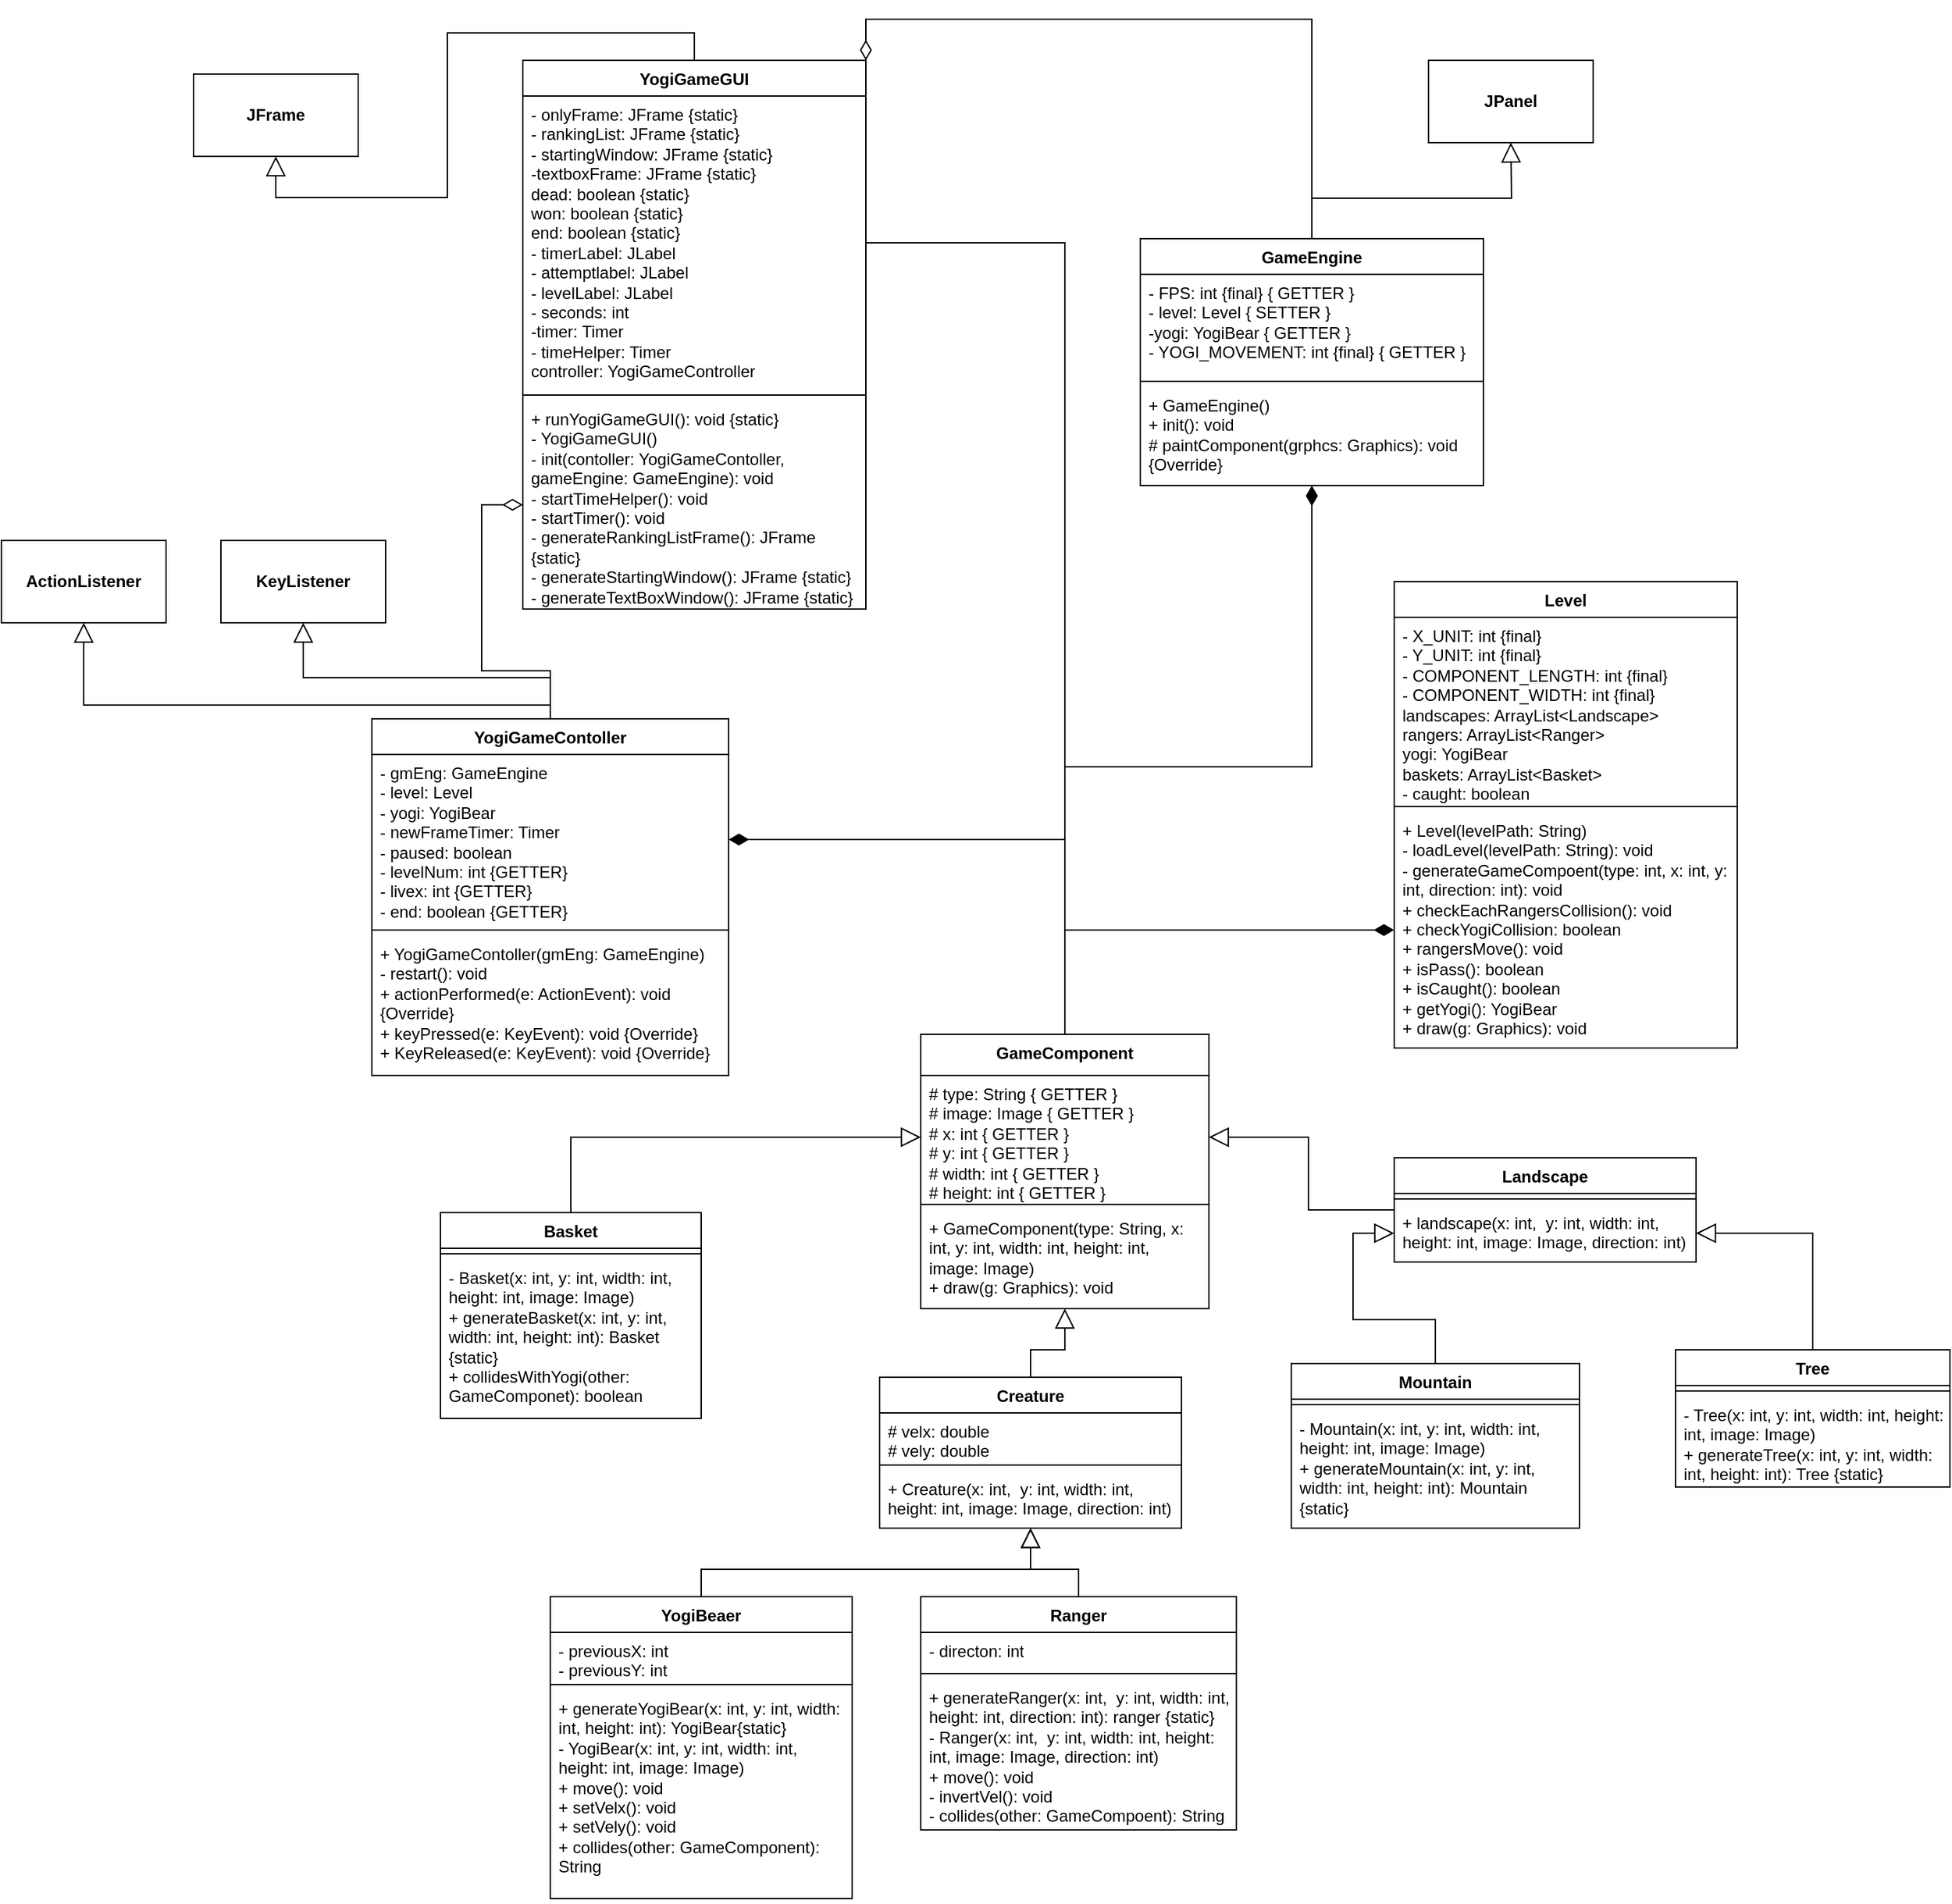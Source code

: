 <mxfile version="25.0.3">
  <diagram name="Page-1" id="V1T5ub4eXaLLm83vhyxi">
    <mxGraphModel dx="2870" dy="3608" grid="1" gridSize="10" guides="1" tooltips="1" connect="1" arrows="1" fold="1" page="1" pageScale="1" pageWidth="850" pageHeight="1100" math="0" shadow="0">
      <root>
        <mxCell id="0" />
        <mxCell id="1" parent="0" />
        <mxCell id="JW1Y3XpuhCUsItWBqjoq-34" style="edgeStyle=orthogonalEdgeStyle;rounded=0;orthogonalLoop=1;jettySize=auto;html=1;exitX=0.5;exitY=0;exitDx=0;exitDy=0;endArrow=block;endFill=0;endSize=12;" parent="1" source="gm6i85_HgCSPow5HQ9hL-7" target="JW1Y3XpuhCUsItWBqjoq-13" edge="1">
          <mxGeometry relative="1" as="geometry">
            <mxPoint x="410" y="-90" as="sourcePoint" />
          </mxGeometry>
        </mxCell>
        <mxCell id="JW1Y3XpuhCUsItWBqjoq-33" style="edgeStyle=orthogonalEdgeStyle;rounded=0;orthogonalLoop=1;jettySize=auto;html=1;exitX=0.5;exitY=0;exitDx=0;exitDy=0;endArrow=block;endFill=0;endSize=12;entryX=0.5;entryY=1;entryDx=0;entryDy=0;" parent="1" source="gm6i85_HgCSPow5HQ9hL-2" target="gm6i85_HgCSPow5HQ9hL-7" edge="1">
          <mxGeometry relative="1" as="geometry">
            <mxPoint x="240" y="100" as="sourcePoint" />
            <mxPoint x="410" y="34" as="targetPoint" />
          </mxGeometry>
        </mxCell>
        <mxCell id="JW1Y3XpuhCUsItWBqjoq-37" style="edgeStyle=orthogonalEdgeStyle;rounded=0;orthogonalLoop=1;jettySize=auto;html=1;exitX=0.5;exitY=0;exitDx=0;exitDy=0;entryX=0;entryY=0.5;entryDx=0;entryDy=0;endArrow=block;endFill=0;endSize=12;" parent="1" source="JW1Y3XpuhCUsItWBqjoq-5" target="JW1Y3XpuhCUsItWBqjoq-14" edge="1">
          <mxGeometry relative="1" as="geometry" />
        </mxCell>
        <mxCell id="JW1Y3XpuhCUsItWBqjoq-5" value="Basket" style="swimlane;fontStyle=1;align=center;verticalAlign=top;childLayout=stackLayout;horizontal=1;startSize=26;horizontalStack=0;resizeParent=1;resizeParentMax=0;resizeLast=0;collapsible=1;marginBottom=0;whiteSpace=wrap;html=1;" parent="1" vertex="1">
          <mxGeometry x="-30" y="-300" width="190" height="150" as="geometry" />
        </mxCell>
        <mxCell id="JW1Y3XpuhCUsItWBqjoq-7" value="" style="line;strokeWidth=1;fillColor=none;align=left;verticalAlign=middle;spacingTop=-1;spacingLeft=3;spacingRight=3;rotatable=0;labelPosition=right;points=[];portConstraint=eastwest;strokeColor=inherit;" parent="JW1Y3XpuhCUsItWBqjoq-5" vertex="1">
          <mxGeometry y="26" width="190" height="8" as="geometry" />
        </mxCell>
        <mxCell id="JW1Y3XpuhCUsItWBqjoq-8" value="- Basket(x: int, y: int, width: int, height: int, image: Image)&lt;div&gt;+ generateBasket(&lt;span style=&quot;background-color: initial;&quot;&gt;x: int, y: int, width: int, height: int&lt;/span&gt;&lt;span style=&quot;background-color: initial;&quot;&gt;): Basket {static}&lt;/span&gt;&lt;/div&gt;&lt;div&gt;&lt;span style=&quot;background-color: initial;&quot;&gt;+ collidesWithYogi(other: GameComponet): boolean&lt;/span&gt;&lt;/div&gt;" style="text;strokeColor=none;fillColor=none;align=left;verticalAlign=top;spacingLeft=4;spacingRight=4;overflow=hidden;rotatable=0;points=[[0,0.5],[1,0.5]];portConstraint=eastwest;whiteSpace=wrap;html=1;" parent="JW1Y3XpuhCUsItWBqjoq-5" vertex="1">
          <mxGeometry y="34" width="190" height="116" as="geometry" />
        </mxCell>
        <mxCell id="gm6i85_HgCSPow5HQ9hL-35" style="edgeStyle=orthogonalEdgeStyle;rounded=0;orthogonalLoop=1;jettySize=auto;html=1;exitX=0.5;exitY=0;exitDx=0;exitDy=0;entryX=0.5;entryY=1;entryDx=0;entryDy=0;endSize=12;endArrow=diamondThin;endFill=1;" edge="1" parent="1" source="JW1Y3XpuhCUsItWBqjoq-13" target="gm6i85_HgCSPow5HQ9hL-19">
          <mxGeometry relative="1" as="geometry" />
        </mxCell>
        <mxCell id="gm6i85_HgCSPow5HQ9hL-36" style="edgeStyle=orthogonalEdgeStyle;rounded=0;orthogonalLoop=1;jettySize=auto;html=1;exitX=0.5;exitY=0;exitDx=0;exitDy=0;entryX=0;entryY=0.5;entryDx=0;entryDy=0;endArrow=diamondThin;endFill=1;endSize=12;" edge="1" parent="1" source="JW1Y3XpuhCUsItWBqjoq-13" target="gm6i85_HgCSPow5HQ9hL-30">
          <mxGeometry relative="1" as="geometry" />
        </mxCell>
        <mxCell id="gm6i85_HgCSPow5HQ9hL-37" style="edgeStyle=orthogonalEdgeStyle;rounded=0;orthogonalLoop=1;jettySize=auto;html=1;endArrow=none;endFill=0;endSize=12;" edge="1" parent="1" source="JW1Y3XpuhCUsItWBqjoq-13" target="gm6i85_HgCSPow5HQ9hL-24">
          <mxGeometry relative="1" as="geometry" />
        </mxCell>
        <mxCell id="gm6i85_HgCSPow5HQ9hL-38" style="edgeStyle=orthogonalEdgeStyle;rounded=0;orthogonalLoop=1;jettySize=auto;html=1;entryX=1;entryY=0.5;entryDx=0;entryDy=0;endArrow=diamondThin;endFill=1;endSize=12;" edge="1" parent="1" source="JW1Y3XpuhCUsItWBqjoq-13" target="gm6i85_HgCSPow5HQ9hL-32">
          <mxGeometry relative="1" as="geometry" />
        </mxCell>
        <mxCell id="JW1Y3XpuhCUsItWBqjoq-13" value="&lt;div&gt;&lt;span style=&quot;background-color: initial;&quot;&gt;GameComponent&lt;/span&gt;&lt;/div&gt;" style="swimlane;fontStyle=1;align=center;verticalAlign=top;childLayout=stackLayout;horizontal=1;startSize=30;horizontalStack=0;resizeParent=1;resizeParentMax=0;resizeLast=0;collapsible=1;marginBottom=0;whiteSpace=wrap;html=1;" parent="1" vertex="1">
          <mxGeometry x="320" y="-430" width="210" height="200" as="geometry" />
        </mxCell>
        <mxCell id="JW1Y3XpuhCUsItWBqjoq-14" value="&lt;div&gt;&lt;span style=&quot;background-color: initial;&quot;&gt;# type: String { GETTER }&lt;/span&gt;&lt;/div&gt;&lt;div&gt;# image: Image { GETTER }&lt;/div&gt;&lt;div&gt;# x: int&amp;nbsp;&lt;span style=&quot;background-color: initial;&quot;&gt;{ GETTER }&lt;/span&gt;&lt;/div&gt;&lt;div&gt;# y: int&amp;nbsp;&lt;span style=&quot;background-color: initial;&quot;&gt;{ GETTER }&lt;/span&gt;&lt;/div&gt;&lt;div&gt;# width: int&amp;nbsp;&lt;span style=&quot;background-color: initial;&quot;&gt;{ GETTER }&lt;/span&gt;&lt;/div&gt;&lt;div&gt;# height: int&amp;nbsp;&lt;span style=&quot;background-color: initial;&quot;&gt;{ GETTER }&lt;/span&gt;&lt;/div&gt;" style="text;strokeColor=none;fillColor=none;align=left;verticalAlign=top;spacingLeft=4;spacingRight=4;overflow=hidden;rotatable=0;points=[[0,0.5],[1,0.5]];portConstraint=eastwest;whiteSpace=wrap;html=1;" parent="JW1Y3XpuhCUsItWBqjoq-13" vertex="1">
          <mxGeometry y="30" width="210" height="90" as="geometry" />
        </mxCell>
        <mxCell id="JW1Y3XpuhCUsItWBqjoq-15" value="" style="line;strokeWidth=1;fillColor=none;align=left;verticalAlign=middle;spacingTop=-1;spacingLeft=3;spacingRight=3;rotatable=0;labelPosition=right;points=[];portConstraint=eastwest;strokeColor=inherit;" parent="JW1Y3XpuhCUsItWBqjoq-13" vertex="1">
          <mxGeometry y="120" width="210" height="8" as="geometry" />
        </mxCell>
        <mxCell id="JW1Y3XpuhCUsItWBqjoq-16" value="&lt;div&gt;+ GameComponent(type: String, x: int, y: int, width: int, height: int, image: Image)&lt;/div&gt;&lt;div&gt;+ draw(g: Graphics): void&amp;nbsp;&lt;/div&gt;&lt;div&gt;&lt;br&gt;&lt;/div&gt;" style="text;strokeColor=none;fillColor=none;align=left;verticalAlign=top;spacingLeft=4;spacingRight=4;overflow=hidden;rotatable=0;points=[[0,0.5],[1,0.5]];portConstraint=eastwest;whiteSpace=wrap;html=1;" parent="JW1Y3XpuhCUsItWBqjoq-13" vertex="1">
          <mxGeometry y="128" width="210" height="72" as="geometry" />
        </mxCell>
        <mxCell id="JW1Y3XpuhCUsItWBqjoq-32" style="edgeStyle=orthogonalEdgeStyle;rounded=0;orthogonalLoop=1;jettySize=auto;html=1;exitX=0.5;exitY=0;exitDx=0;exitDy=0;endArrow=block;endFill=0;endSize=12;entryX=0.5;entryY=1;entryDx=0;entryDy=0;" parent="1" source="JW1Y3XpuhCUsItWBqjoq-17" target="gm6i85_HgCSPow5HQ9hL-7" edge="1">
          <mxGeometry relative="1" as="geometry">
            <mxPoint x="410" y="34" as="targetPoint" />
          </mxGeometry>
        </mxCell>
        <mxCell id="JW1Y3XpuhCUsItWBqjoq-17" value="Ranger" style="swimlane;fontStyle=1;align=center;verticalAlign=top;childLayout=stackLayout;horizontal=1;startSize=26;horizontalStack=0;resizeParent=1;resizeParentMax=0;resizeLast=0;collapsible=1;marginBottom=0;whiteSpace=wrap;html=1;" parent="1" vertex="1">
          <mxGeometry x="320" y="-20" width="230" height="170" as="geometry" />
        </mxCell>
        <mxCell id="JW1Y3XpuhCUsItWBqjoq-18" value="- directon: int" style="text;strokeColor=none;fillColor=none;align=left;verticalAlign=top;spacingLeft=4;spacingRight=4;overflow=hidden;rotatable=0;points=[[0,0.5],[1,0.5]];portConstraint=eastwest;whiteSpace=wrap;html=1;" parent="JW1Y3XpuhCUsItWBqjoq-17" vertex="1">
          <mxGeometry y="26" width="230" height="26" as="geometry" />
        </mxCell>
        <mxCell id="JW1Y3XpuhCUsItWBqjoq-19" value="" style="line;strokeWidth=1;fillColor=none;align=left;verticalAlign=middle;spacingTop=-1;spacingLeft=3;spacingRight=3;rotatable=0;labelPosition=right;points=[];portConstraint=eastwest;strokeColor=inherit;" parent="JW1Y3XpuhCUsItWBqjoq-17" vertex="1">
          <mxGeometry y="52" width="230" height="8" as="geometry" />
        </mxCell>
        <mxCell id="JW1Y3XpuhCUsItWBqjoq-20" value="+ generateRanger(x: int,&amp;nbsp; y: int, width: int, height: int, direction: int): ranger {static}&lt;div&gt;- Ranger(&lt;span style=&quot;background-color: initial;&quot;&gt;x: int,&amp;nbsp; y: int, width: int, height: int, image: Image, direction: int&lt;/span&gt;&lt;span style=&quot;background-color: initial;&quot;&gt;)&lt;/span&gt;&lt;/div&gt;&lt;div&gt;&lt;span style=&quot;background-color: initial;&quot;&gt;+ move(): void&lt;/span&gt;&lt;/div&gt;&lt;div&gt;- invertVel(): void&lt;/div&gt;&lt;div&gt;- collides(other: GameCompoent): String&lt;/div&gt;" style="text;strokeColor=none;fillColor=none;align=left;verticalAlign=top;spacingLeft=4;spacingRight=4;overflow=hidden;rotatable=0;points=[[0,0.5],[1,0.5]];portConstraint=eastwest;whiteSpace=wrap;html=1;" parent="JW1Y3XpuhCUsItWBqjoq-17" vertex="1">
          <mxGeometry y="60" width="230" height="110" as="geometry" />
        </mxCell>
        <mxCell id="gm6i85_HgCSPow5HQ9hL-17" style="edgeStyle=orthogonalEdgeStyle;rounded=0;orthogonalLoop=1;jettySize=auto;html=1;entryX=1;entryY=0.5;entryDx=0;entryDy=0;endArrow=block;endFill=0;endSize=12;" edge="1" parent="1" source="JW1Y3XpuhCUsItWBqjoq-21" target="gm6i85_HgCSPow5HQ9hL-14">
          <mxGeometry relative="1" as="geometry" />
        </mxCell>
        <mxCell id="JW1Y3XpuhCUsItWBqjoq-21" value="Tree" style="swimlane;fontStyle=1;align=center;verticalAlign=top;childLayout=stackLayout;horizontal=1;startSize=26;horizontalStack=0;resizeParent=1;resizeParentMax=0;resizeLast=0;collapsible=1;marginBottom=0;whiteSpace=wrap;html=1;" parent="1" vertex="1">
          <mxGeometry x="870" y="-200" width="200" height="100" as="geometry" />
        </mxCell>
        <mxCell id="JW1Y3XpuhCUsItWBqjoq-23" value="" style="line;strokeWidth=1;fillColor=none;align=left;verticalAlign=middle;spacingTop=-1;spacingLeft=3;spacingRight=3;rotatable=0;labelPosition=right;points=[];portConstraint=eastwest;strokeColor=inherit;" parent="JW1Y3XpuhCUsItWBqjoq-21" vertex="1">
          <mxGeometry y="26" width="200" height="8" as="geometry" />
        </mxCell>
        <mxCell id="JW1Y3XpuhCUsItWBqjoq-24" value="- Tree(x: int, y: int, width: int, height: int, image: Image)&lt;div&gt;+ generateTree(&lt;span style=&quot;background-color: initial;&quot;&gt;x: int, y: int, width: int, height: int&lt;/span&gt;&lt;span style=&quot;background-color: initial;&quot;&gt;): Tree {static}&lt;/span&gt;&lt;/div&gt;" style="text;strokeColor=none;fillColor=none;align=left;verticalAlign=top;spacingLeft=4;spacingRight=4;overflow=hidden;rotatable=0;points=[[0,0.5],[1,0.5]];portConstraint=eastwest;whiteSpace=wrap;html=1;" parent="JW1Y3XpuhCUsItWBqjoq-21" vertex="1">
          <mxGeometry y="34" width="200" height="66" as="geometry" />
        </mxCell>
        <mxCell id="gm6i85_HgCSPow5HQ9hL-16" style="edgeStyle=orthogonalEdgeStyle;rounded=0;orthogonalLoop=1;jettySize=auto;html=1;exitX=0.5;exitY=0;exitDx=0;exitDy=0;entryX=0;entryY=0.5;entryDx=0;entryDy=0;endArrow=block;endFill=0;endSize=12;" edge="1" parent="1" source="JW1Y3XpuhCUsItWBqjoq-25" target="gm6i85_HgCSPow5HQ9hL-14">
          <mxGeometry relative="1" as="geometry" />
        </mxCell>
        <mxCell id="JW1Y3XpuhCUsItWBqjoq-25" value="Mountain" style="swimlane;fontStyle=1;align=center;verticalAlign=top;childLayout=stackLayout;horizontal=1;startSize=26;horizontalStack=0;resizeParent=1;resizeParentMax=0;resizeLast=0;collapsible=1;marginBottom=0;whiteSpace=wrap;html=1;" parent="1" vertex="1">
          <mxGeometry x="590" y="-190" width="210" height="120" as="geometry" />
        </mxCell>
        <mxCell id="JW1Y3XpuhCUsItWBqjoq-27" value="" style="line;strokeWidth=1;fillColor=none;align=left;verticalAlign=middle;spacingTop=-1;spacingLeft=3;spacingRight=3;rotatable=0;labelPosition=right;points=[];portConstraint=eastwest;strokeColor=inherit;" parent="JW1Y3XpuhCUsItWBqjoq-25" vertex="1">
          <mxGeometry y="26" width="210" height="8" as="geometry" />
        </mxCell>
        <mxCell id="JW1Y3XpuhCUsItWBqjoq-28" value="- Mountain(x: int, y: int, width: int, height: int, image: Image)&lt;div&gt;+ generateMountain(&lt;span style=&quot;background-color: initial;&quot;&gt;x: int, y: int, width: int, height: int&lt;/span&gt;&lt;span style=&quot;background-color: initial;&quot;&gt;): Mountain {static}&lt;/span&gt;&lt;/div&gt;" style="text;strokeColor=none;fillColor=none;align=left;verticalAlign=top;spacingLeft=4;spacingRight=4;overflow=hidden;rotatable=0;points=[[0,0.5],[1,0.5]];portConstraint=eastwest;whiteSpace=wrap;html=1;" parent="JW1Y3XpuhCUsItWBqjoq-25" vertex="1">
          <mxGeometry y="34" width="210" height="86" as="geometry" />
        </mxCell>
        <mxCell id="gm6i85_HgCSPow5HQ9hL-2" value="YogiBeaer" style="swimlane;fontStyle=1;align=center;verticalAlign=top;childLayout=stackLayout;horizontal=1;startSize=26;horizontalStack=0;resizeParent=1;resizeParentMax=0;resizeLast=0;collapsible=1;marginBottom=0;whiteSpace=wrap;html=1;" vertex="1" parent="1">
          <mxGeometry x="50" y="-20" width="220" height="220" as="geometry" />
        </mxCell>
        <mxCell id="gm6i85_HgCSPow5HQ9hL-3" value="- previousX: int&lt;div&gt;- previousY: int&lt;/div&gt;" style="text;strokeColor=none;fillColor=none;align=left;verticalAlign=top;spacingLeft=4;spacingRight=4;overflow=hidden;rotatable=0;points=[[0,0.5],[1,0.5]];portConstraint=eastwest;whiteSpace=wrap;html=1;" vertex="1" parent="gm6i85_HgCSPow5HQ9hL-2">
          <mxGeometry y="26" width="220" height="34" as="geometry" />
        </mxCell>
        <mxCell id="gm6i85_HgCSPow5HQ9hL-4" value="" style="line;strokeWidth=1;fillColor=none;align=left;verticalAlign=middle;spacingTop=-1;spacingLeft=3;spacingRight=3;rotatable=0;labelPosition=right;points=[];portConstraint=eastwest;strokeColor=inherit;" vertex="1" parent="gm6i85_HgCSPow5HQ9hL-2">
          <mxGeometry y="60" width="220" height="8" as="geometry" />
        </mxCell>
        <mxCell id="gm6i85_HgCSPow5HQ9hL-5" value="+ generateYogiBear(x: int, y: int, width: int, height: int): YogiBear{static}&lt;div&gt;- YogiBear(&lt;span style=&quot;background-color: initial;&quot;&gt;x: int, y: int, width: int, height: int, image: Image&lt;/span&gt;&lt;span style=&quot;background-color: initial;&quot;&gt;)&lt;/span&gt;&lt;/div&gt;&lt;div&gt;&lt;span style=&quot;background-color: initial;&quot;&gt;+ move(): void&lt;/span&gt;&lt;/div&gt;&lt;div&gt;&lt;span style=&quot;background-color: initial;&quot;&gt;+ setVelx(): void&amp;nbsp;&lt;/span&gt;&lt;/div&gt;&lt;div&gt;&lt;span style=&quot;background-color: initial;&quot;&gt;+ setVely(): void&lt;/span&gt;&lt;/div&gt;&lt;div&gt;&lt;span style=&quot;background-color: initial;&quot;&gt;+ collides(other: GameComponent): String&lt;/span&gt;&lt;/div&gt;" style="text;strokeColor=none;fillColor=none;align=left;verticalAlign=top;spacingLeft=4;spacingRight=4;overflow=hidden;rotatable=0;points=[[0,0.5],[1,0.5]];portConstraint=eastwest;whiteSpace=wrap;html=1;" vertex="1" parent="gm6i85_HgCSPow5HQ9hL-2">
          <mxGeometry y="68" width="220" height="152" as="geometry" />
        </mxCell>
        <mxCell id="gm6i85_HgCSPow5HQ9hL-7" value="Creature" style="swimlane;fontStyle=1;align=center;verticalAlign=top;childLayout=stackLayout;horizontal=1;startSize=26;horizontalStack=0;resizeParent=1;resizeParentMax=0;resizeLast=0;collapsible=1;marginBottom=0;whiteSpace=wrap;html=1;" vertex="1" parent="1">
          <mxGeometry x="290" y="-180" width="220" height="110" as="geometry" />
        </mxCell>
        <mxCell id="gm6i85_HgCSPow5HQ9hL-8" value="# velx: double&lt;div&gt;# vely: double&lt;/div&gt;" style="text;strokeColor=none;fillColor=none;align=left;verticalAlign=top;spacingLeft=4;spacingRight=4;overflow=hidden;rotatable=0;points=[[0,0.5],[1,0.5]];portConstraint=eastwest;whiteSpace=wrap;html=1;" vertex="1" parent="gm6i85_HgCSPow5HQ9hL-7">
          <mxGeometry y="26" width="220" height="34" as="geometry" />
        </mxCell>
        <mxCell id="gm6i85_HgCSPow5HQ9hL-9" value="" style="line;strokeWidth=1;fillColor=none;align=left;verticalAlign=middle;spacingTop=-1;spacingLeft=3;spacingRight=3;rotatable=0;labelPosition=right;points=[];portConstraint=eastwest;strokeColor=inherit;" vertex="1" parent="gm6i85_HgCSPow5HQ9hL-7">
          <mxGeometry y="60" width="220" height="8" as="geometry" />
        </mxCell>
        <mxCell id="gm6i85_HgCSPow5HQ9hL-10" value="&lt;div&gt;+ Creature(&lt;span style=&quot;background-color: initial;&quot;&gt;x: int,&amp;nbsp; y: int, width: int, height: int, image: Image, direction: int&lt;/span&gt;&lt;span style=&quot;background-color: initial;&quot;&gt;)&lt;/span&gt;&lt;/div&gt;" style="text;strokeColor=none;fillColor=none;align=left;verticalAlign=top;spacingLeft=4;spacingRight=4;overflow=hidden;rotatable=0;points=[[0,0.5],[1,0.5]];portConstraint=eastwest;whiteSpace=wrap;html=1;" vertex="1" parent="gm6i85_HgCSPow5HQ9hL-7">
          <mxGeometry y="68" width="220" height="42" as="geometry" />
        </mxCell>
        <mxCell id="gm6i85_HgCSPow5HQ9hL-18" style="edgeStyle=orthogonalEdgeStyle;rounded=0;orthogonalLoop=1;jettySize=auto;html=1;entryX=1;entryY=0.5;entryDx=0;entryDy=0;endArrow=block;endFill=0;endSize=12;" edge="1" parent="1" source="gm6i85_HgCSPow5HQ9hL-11" target="JW1Y3XpuhCUsItWBqjoq-14">
          <mxGeometry relative="1" as="geometry" />
        </mxCell>
        <mxCell id="gm6i85_HgCSPow5HQ9hL-11" value="Landscape" style="swimlane;fontStyle=1;align=center;verticalAlign=top;childLayout=stackLayout;horizontal=1;startSize=26;horizontalStack=0;resizeParent=1;resizeParentMax=0;resizeLast=0;collapsible=1;marginBottom=0;whiteSpace=wrap;html=1;" vertex="1" parent="1">
          <mxGeometry x="665" y="-340" width="220" height="76" as="geometry" />
        </mxCell>
        <mxCell id="gm6i85_HgCSPow5HQ9hL-13" value="" style="line;strokeWidth=1;fillColor=none;align=left;verticalAlign=middle;spacingTop=-1;spacingLeft=3;spacingRight=3;rotatable=0;labelPosition=right;points=[];portConstraint=eastwest;strokeColor=inherit;" vertex="1" parent="gm6i85_HgCSPow5HQ9hL-11">
          <mxGeometry y="26" width="220" height="8" as="geometry" />
        </mxCell>
        <mxCell id="gm6i85_HgCSPow5HQ9hL-14" value="&lt;div&gt;+ landscape(&lt;span style=&quot;background-color: initial;&quot;&gt;x: int,&amp;nbsp; y: int, width: int, height: int, image: Image, direction: int&lt;/span&gt;&lt;span style=&quot;background-color: initial;&quot;&gt;)&lt;/span&gt;&lt;/div&gt;" style="text;strokeColor=none;fillColor=none;align=left;verticalAlign=top;spacingLeft=4;spacingRight=4;overflow=hidden;rotatable=0;points=[[0,0.5],[1,0.5]];portConstraint=eastwest;whiteSpace=wrap;html=1;" vertex="1" parent="gm6i85_HgCSPow5HQ9hL-11">
          <mxGeometry y="34" width="220" height="42" as="geometry" />
        </mxCell>
        <mxCell id="gm6i85_HgCSPow5HQ9hL-48" style="edgeStyle=orthogonalEdgeStyle;rounded=0;orthogonalLoop=1;jettySize=auto;html=1;exitX=0.5;exitY=0;exitDx=0;exitDy=0;endArrow=block;endFill=0;endSize=12;" edge="1" parent="1" source="gm6i85_HgCSPow5HQ9hL-19">
          <mxGeometry relative="1" as="geometry">
            <mxPoint x="750" y="-1080" as="targetPoint" />
          </mxGeometry>
        </mxCell>
        <mxCell id="gm6i85_HgCSPow5HQ9hL-19" value="GameEngine" style="swimlane;fontStyle=1;align=center;verticalAlign=top;childLayout=stackLayout;horizontal=1;startSize=26;horizontalStack=0;resizeParent=1;resizeParentMax=0;resizeLast=0;collapsible=1;marginBottom=0;whiteSpace=wrap;html=1;" vertex="1" parent="1">
          <mxGeometry x="480" y="-1010" width="250" height="180" as="geometry" />
        </mxCell>
        <mxCell id="gm6i85_HgCSPow5HQ9hL-20" value="- FPS: int {final} { GETTER }&lt;div&gt;- level: Level { SETTER }&lt;/div&gt;&lt;div&gt;-yogi: YogiBear { GETTER }&lt;/div&gt;&lt;div&gt;- YOGI_MOVEMENT: int {final} { GETTER }&lt;/div&gt;" style="text;strokeColor=none;fillColor=none;align=left;verticalAlign=top;spacingLeft=4;spacingRight=4;overflow=hidden;rotatable=0;points=[[0,0.5],[1,0.5]];portConstraint=eastwest;whiteSpace=wrap;html=1;" vertex="1" parent="gm6i85_HgCSPow5HQ9hL-19">
          <mxGeometry y="26" width="250" height="74" as="geometry" />
        </mxCell>
        <mxCell id="gm6i85_HgCSPow5HQ9hL-21" value="" style="line;strokeWidth=1;fillColor=none;align=left;verticalAlign=middle;spacingTop=-1;spacingLeft=3;spacingRight=3;rotatable=0;labelPosition=right;points=[];portConstraint=eastwest;strokeColor=inherit;" vertex="1" parent="gm6i85_HgCSPow5HQ9hL-19">
          <mxGeometry y="100" width="250" height="8" as="geometry" />
        </mxCell>
        <mxCell id="gm6i85_HgCSPow5HQ9hL-22" value="+ GameEngine()&lt;div&gt;+ init(): void&lt;/div&gt;&lt;div&gt;# paintComponent(grphcs: Graphics): void {Override}&lt;/div&gt;" style="text;strokeColor=none;fillColor=none;align=left;verticalAlign=top;spacingLeft=4;spacingRight=4;overflow=hidden;rotatable=0;points=[[0,0.5],[1,0.5]];portConstraint=eastwest;whiteSpace=wrap;html=1;" vertex="1" parent="gm6i85_HgCSPow5HQ9hL-19">
          <mxGeometry y="108" width="250" height="72" as="geometry" />
        </mxCell>
        <mxCell id="gm6i85_HgCSPow5HQ9hL-47" style="edgeStyle=orthogonalEdgeStyle;rounded=0;orthogonalLoop=1;jettySize=auto;html=1;exitX=0.5;exitY=0;exitDx=0;exitDy=0;entryX=0.5;entryY=1;entryDx=0;entryDy=0;endArrow=block;endFill=0;endSize=12;" edge="1" parent="1" source="gm6i85_HgCSPow5HQ9hL-23" target="gm6i85_HgCSPow5HQ9hL-46">
          <mxGeometry relative="1" as="geometry" />
        </mxCell>
        <mxCell id="gm6i85_HgCSPow5HQ9hL-23" value="YogiGameGUI" style="swimlane;fontStyle=1;align=center;verticalAlign=top;childLayout=stackLayout;horizontal=1;startSize=26;horizontalStack=0;resizeParent=1;resizeParentMax=0;resizeLast=0;collapsible=1;marginBottom=0;whiteSpace=wrap;html=1;" vertex="1" parent="1">
          <mxGeometry x="30" y="-1140" width="250" height="400" as="geometry" />
        </mxCell>
        <mxCell id="gm6i85_HgCSPow5HQ9hL-24" value="- onlyFrame: JFrame {static}&lt;div&gt;- rankingList: JFrame {static}&lt;/div&gt;&lt;div&gt;- startingWindow: JFrame {static}&lt;/div&gt;&lt;div&gt;-textboxFrame: JFrame {static}&lt;/div&gt;&lt;div&gt;dead: boolean {static}&lt;/div&gt;&lt;div&gt;won: boolean {static}&lt;/div&gt;&lt;div&gt;end: boolean {static}&lt;/div&gt;&lt;div&gt;- timerLabel: JLabel&lt;/div&gt;&lt;div&gt;- attemptlabel: JLabel&lt;/div&gt;&lt;div&gt;- levelLabel: JLabel&amp;nbsp;&lt;/div&gt;&lt;div&gt;- seconds: int&amp;nbsp;&lt;/div&gt;&lt;div&gt;-timer: Timer&lt;/div&gt;&lt;div&gt;- timeHelper: Timer&lt;/div&gt;&lt;div&gt;controller: YogiGameController&lt;/div&gt;" style="text;strokeColor=none;fillColor=none;align=left;verticalAlign=top;spacingLeft=4;spacingRight=4;overflow=hidden;rotatable=0;points=[[0,0.5],[1,0.5]];portConstraint=eastwest;whiteSpace=wrap;html=1;" vertex="1" parent="gm6i85_HgCSPow5HQ9hL-23">
          <mxGeometry y="26" width="250" height="214" as="geometry" />
        </mxCell>
        <mxCell id="gm6i85_HgCSPow5HQ9hL-25" value="" style="line;strokeWidth=1;fillColor=none;align=left;verticalAlign=middle;spacingTop=-1;spacingLeft=3;spacingRight=3;rotatable=0;labelPosition=right;points=[];portConstraint=eastwest;strokeColor=inherit;" vertex="1" parent="gm6i85_HgCSPow5HQ9hL-23">
          <mxGeometry y="240" width="250" height="8" as="geometry" />
        </mxCell>
        <mxCell id="gm6i85_HgCSPow5HQ9hL-26" value="+ runYogiGameGUI(): void {static}&lt;div&gt;- YogiGameGUI()&lt;/div&gt;&lt;div&gt;- init(contoller: YogiGameContoller, gameEngine: GameEngine): void&lt;/div&gt;&lt;div&gt;- startTimeHelper(): void&lt;/div&gt;&lt;div&gt;- startTimer(): void&lt;/div&gt;&lt;div&gt;- generateRankingListFrame(): JFrame {static}&lt;/div&gt;&lt;div&gt;- generateStartingWindow(): JFrame {static}&lt;/div&gt;&lt;div&gt;- generateTextBoxWindow(): JFrame {static}&lt;/div&gt;" style="text;strokeColor=none;fillColor=none;align=left;verticalAlign=top;spacingLeft=4;spacingRight=4;overflow=hidden;rotatable=0;points=[[0,0.5],[1,0.5]];portConstraint=eastwest;whiteSpace=wrap;html=1;" vertex="1" parent="gm6i85_HgCSPow5HQ9hL-23">
          <mxGeometry y="248" width="250" height="152" as="geometry" />
        </mxCell>
        <mxCell id="gm6i85_HgCSPow5HQ9hL-27" value="Level" style="swimlane;fontStyle=1;align=center;verticalAlign=top;childLayout=stackLayout;horizontal=1;startSize=26;horizontalStack=0;resizeParent=1;resizeParentMax=0;resizeLast=0;collapsible=1;marginBottom=0;whiteSpace=wrap;html=1;" vertex="1" parent="1">
          <mxGeometry x="665" y="-760" width="250" height="340" as="geometry" />
        </mxCell>
        <mxCell id="gm6i85_HgCSPow5HQ9hL-28" value="- X_UNIT: int {final}&lt;div&gt;- Y_UNIT: int {final}&lt;/div&gt;&lt;div&gt;- COMPONENT_LENGTH: int {final}&lt;/div&gt;&lt;div&gt;- COMPONENT_WIDTH: int {final}&lt;/div&gt;&lt;div&gt;landscapes: ArrayList&amp;lt;Landscape&amp;gt;&lt;/div&gt;&lt;div&gt;rangers: ArrayList&amp;lt;Ranger&amp;gt;&lt;/div&gt;&lt;div&gt;yogi: YogiBear&lt;/div&gt;&lt;div&gt;baskets: ArrayList&amp;lt;Basket&amp;gt;&lt;/div&gt;&lt;div&gt;- caught: boolean&lt;/div&gt;" style="text;strokeColor=none;fillColor=none;align=left;verticalAlign=top;spacingLeft=4;spacingRight=4;overflow=hidden;rotatable=0;points=[[0,0.5],[1,0.5]];portConstraint=eastwest;whiteSpace=wrap;html=1;" vertex="1" parent="gm6i85_HgCSPow5HQ9hL-27">
          <mxGeometry y="26" width="250" height="134" as="geometry" />
        </mxCell>
        <mxCell id="gm6i85_HgCSPow5HQ9hL-29" value="" style="line;strokeWidth=1;fillColor=none;align=left;verticalAlign=middle;spacingTop=-1;spacingLeft=3;spacingRight=3;rotatable=0;labelPosition=right;points=[];portConstraint=eastwest;strokeColor=inherit;" vertex="1" parent="gm6i85_HgCSPow5HQ9hL-27">
          <mxGeometry y="160" width="250" height="8" as="geometry" />
        </mxCell>
        <mxCell id="gm6i85_HgCSPow5HQ9hL-30" value="+ Level(levelPath: String)&lt;div&gt;- loadLevel(levelPath: String): void&lt;/div&gt;&lt;div&gt;- generateGameCompoent(type: int, x: int, y: int, direction: int): void&lt;/div&gt;&lt;div&gt;+ checkEachRangersCollision(): void&lt;/div&gt;&lt;div&gt;+ checkYogiCollision: boolean&lt;/div&gt;&lt;div&gt;+ rangersMove(): void&lt;/div&gt;&lt;div&gt;+ isPass(): boolean&lt;/div&gt;&lt;div&gt;+ isCaught(): boolean&lt;/div&gt;&lt;div&gt;+ getYogi(): YogiBear&lt;/div&gt;&lt;div&gt;+ draw(g: Graphics): void&lt;/div&gt;" style="text;strokeColor=none;fillColor=none;align=left;verticalAlign=top;spacingLeft=4;spacingRight=4;overflow=hidden;rotatable=0;points=[[0,0.5],[1,0.5]];portConstraint=eastwest;whiteSpace=wrap;html=1;" vertex="1" parent="gm6i85_HgCSPow5HQ9hL-27">
          <mxGeometry y="168" width="250" height="172" as="geometry" />
        </mxCell>
        <mxCell id="gm6i85_HgCSPow5HQ9hL-40" style="edgeStyle=orthogonalEdgeStyle;rounded=0;orthogonalLoop=1;jettySize=auto;html=1;exitX=0.5;exitY=0;exitDx=0;exitDy=0;entryX=0;entryY=0.5;entryDx=0;entryDy=0;endArrow=diamondThin;endFill=0;endSize=12;" edge="1" parent="1" source="gm6i85_HgCSPow5HQ9hL-31" target="gm6i85_HgCSPow5HQ9hL-26">
          <mxGeometry relative="1" as="geometry" />
        </mxCell>
        <mxCell id="gm6i85_HgCSPow5HQ9hL-42" style="edgeStyle=orthogonalEdgeStyle;rounded=0;orthogonalLoop=1;jettySize=auto;html=1;exitX=0.5;exitY=0;exitDx=0;exitDy=0;entryX=0.5;entryY=1;entryDx=0;entryDy=0;endArrow=block;endFill=0;endSize=12;" edge="1" parent="1" source="gm6i85_HgCSPow5HQ9hL-31" target="gm6i85_HgCSPow5HQ9hL-43">
          <mxGeometry relative="1" as="geometry">
            <mxPoint x="-120" y="-730" as="targetPoint" />
          </mxGeometry>
        </mxCell>
        <mxCell id="gm6i85_HgCSPow5HQ9hL-45" style="edgeStyle=orthogonalEdgeStyle;rounded=0;orthogonalLoop=1;jettySize=auto;html=1;entryX=0.5;entryY=1;entryDx=0;entryDy=0;endArrow=block;endFill=0;endSize=12;" edge="1" parent="1" source="gm6i85_HgCSPow5HQ9hL-31" target="gm6i85_HgCSPow5HQ9hL-44">
          <mxGeometry relative="1" as="geometry">
            <Array as="points">
              <mxPoint x="50" y="-670" />
              <mxPoint x="-290" y="-670" />
            </Array>
          </mxGeometry>
        </mxCell>
        <mxCell id="gm6i85_HgCSPow5HQ9hL-31" value="YogiGameContoller" style="swimlane;fontStyle=1;align=center;verticalAlign=top;childLayout=stackLayout;horizontal=1;startSize=26;horizontalStack=0;resizeParent=1;resizeParentMax=0;resizeLast=0;collapsible=1;marginBottom=0;whiteSpace=wrap;html=1;" vertex="1" parent="1">
          <mxGeometry x="-80" y="-660" width="260" height="260" as="geometry" />
        </mxCell>
        <mxCell id="gm6i85_HgCSPow5HQ9hL-32" value="- gmEng: GameEngine&lt;div&gt;- level: Level&lt;/div&gt;&lt;div&gt;- yogi: YogiBear&lt;/div&gt;&lt;div&gt;- newFrameTimer: Timer&lt;/div&gt;&lt;div&gt;- paused: boolean&lt;/div&gt;&lt;div&gt;- levelNum: int {GETTER}&lt;/div&gt;&lt;div&gt;- livex: int {GETTER}&lt;/div&gt;&lt;div&gt;- end: boolean {GETTER}&lt;/div&gt;" style="text;strokeColor=none;fillColor=none;align=left;verticalAlign=top;spacingLeft=4;spacingRight=4;overflow=hidden;rotatable=0;points=[[0,0.5],[1,0.5]];portConstraint=eastwest;whiteSpace=wrap;html=1;" vertex="1" parent="gm6i85_HgCSPow5HQ9hL-31">
          <mxGeometry y="26" width="260" height="124" as="geometry" />
        </mxCell>
        <mxCell id="gm6i85_HgCSPow5HQ9hL-33" value="" style="line;strokeWidth=1;fillColor=none;align=left;verticalAlign=middle;spacingTop=-1;spacingLeft=3;spacingRight=3;rotatable=0;labelPosition=right;points=[];portConstraint=eastwest;strokeColor=inherit;" vertex="1" parent="gm6i85_HgCSPow5HQ9hL-31">
          <mxGeometry y="150" width="260" height="8" as="geometry" />
        </mxCell>
        <mxCell id="gm6i85_HgCSPow5HQ9hL-34" value="+ YogiGameContoller(gmEng: GameEngine)&lt;div&gt;- restart(): void&lt;/div&gt;&lt;div&gt;+ actionPerformed(e: ActionEvent): void {Override}&lt;/div&gt;&lt;div&gt;+ keyPressed(e: KeyEvent): void {Override}&lt;/div&gt;&lt;div&gt;+ KeyReleased(e: KeyEvent): void {Override}&lt;/div&gt;&lt;div&gt;&lt;br&gt;&lt;/div&gt;" style="text;strokeColor=none;fillColor=none;align=left;verticalAlign=top;spacingLeft=4;spacingRight=4;overflow=hidden;rotatable=0;points=[[0,0.5],[1,0.5]];portConstraint=eastwest;whiteSpace=wrap;html=1;" vertex="1" parent="gm6i85_HgCSPow5HQ9hL-31">
          <mxGeometry y="158" width="260" height="102" as="geometry" />
        </mxCell>
        <mxCell id="gm6i85_HgCSPow5HQ9hL-41" style="edgeStyle=orthogonalEdgeStyle;rounded=0;orthogonalLoop=1;jettySize=auto;html=1;exitX=0.5;exitY=0;exitDx=0;exitDy=0;entryX=1;entryY=0;entryDx=0;entryDy=0;endArrow=diamondThin;endFill=0;endSize=12;" edge="1" parent="1" source="gm6i85_HgCSPow5HQ9hL-19" target="gm6i85_HgCSPow5HQ9hL-23">
          <mxGeometry relative="1" as="geometry" />
        </mxCell>
        <mxCell id="gm6i85_HgCSPow5HQ9hL-43" value="&lt;b&gt;KeyListener&lt;/b&gt;" style="rounded=0;whiteSpace=wrap;html=1;" vertex="1" parent="1">
          <mxGeometry x="-190" y="-790" width="120" height="60" as="geometry" />
        </mxCell>
        <mxCell id="gm6i85_HgCSPow5HQ9hL-44" value="&lt;b&gt;ActionListener&lt;/b&gt;" style="rounded=0;whiteSpace=wrap;html=1;" vertex="1" parent="1">
          <mxGeometry x="-350" y="-790" width="120" height="60" as="geometry" />
        </mxCell>
        <mxCell id="gm6i85_HgCSPow5HQ9hL-46" value="&lt;b&gt;JFrame&lt;/b&gt;" style="rounded=0;whiteSpace=wrap;html=1;" vertex="1" parent="1">
          <mxGeometry x="-210" y="-1130" width="120" height="60" as="geometry" />
        </mxCell>
        <mxCell id="gm6i85_HgCSPow5HQ9hL-49" value="&lt;b&gt;JPanel&lt;/b&gt;" style="rounded=0;whiteSpace=wrap;html=1;" vertex="1" parent="1">
          <mxGeometry x="690" y="-1140" width="120" height="60" as="geometry" />
        </mxCell>
      </root>
    </mxGraphModel>
  </diagram>
</mxfile>
